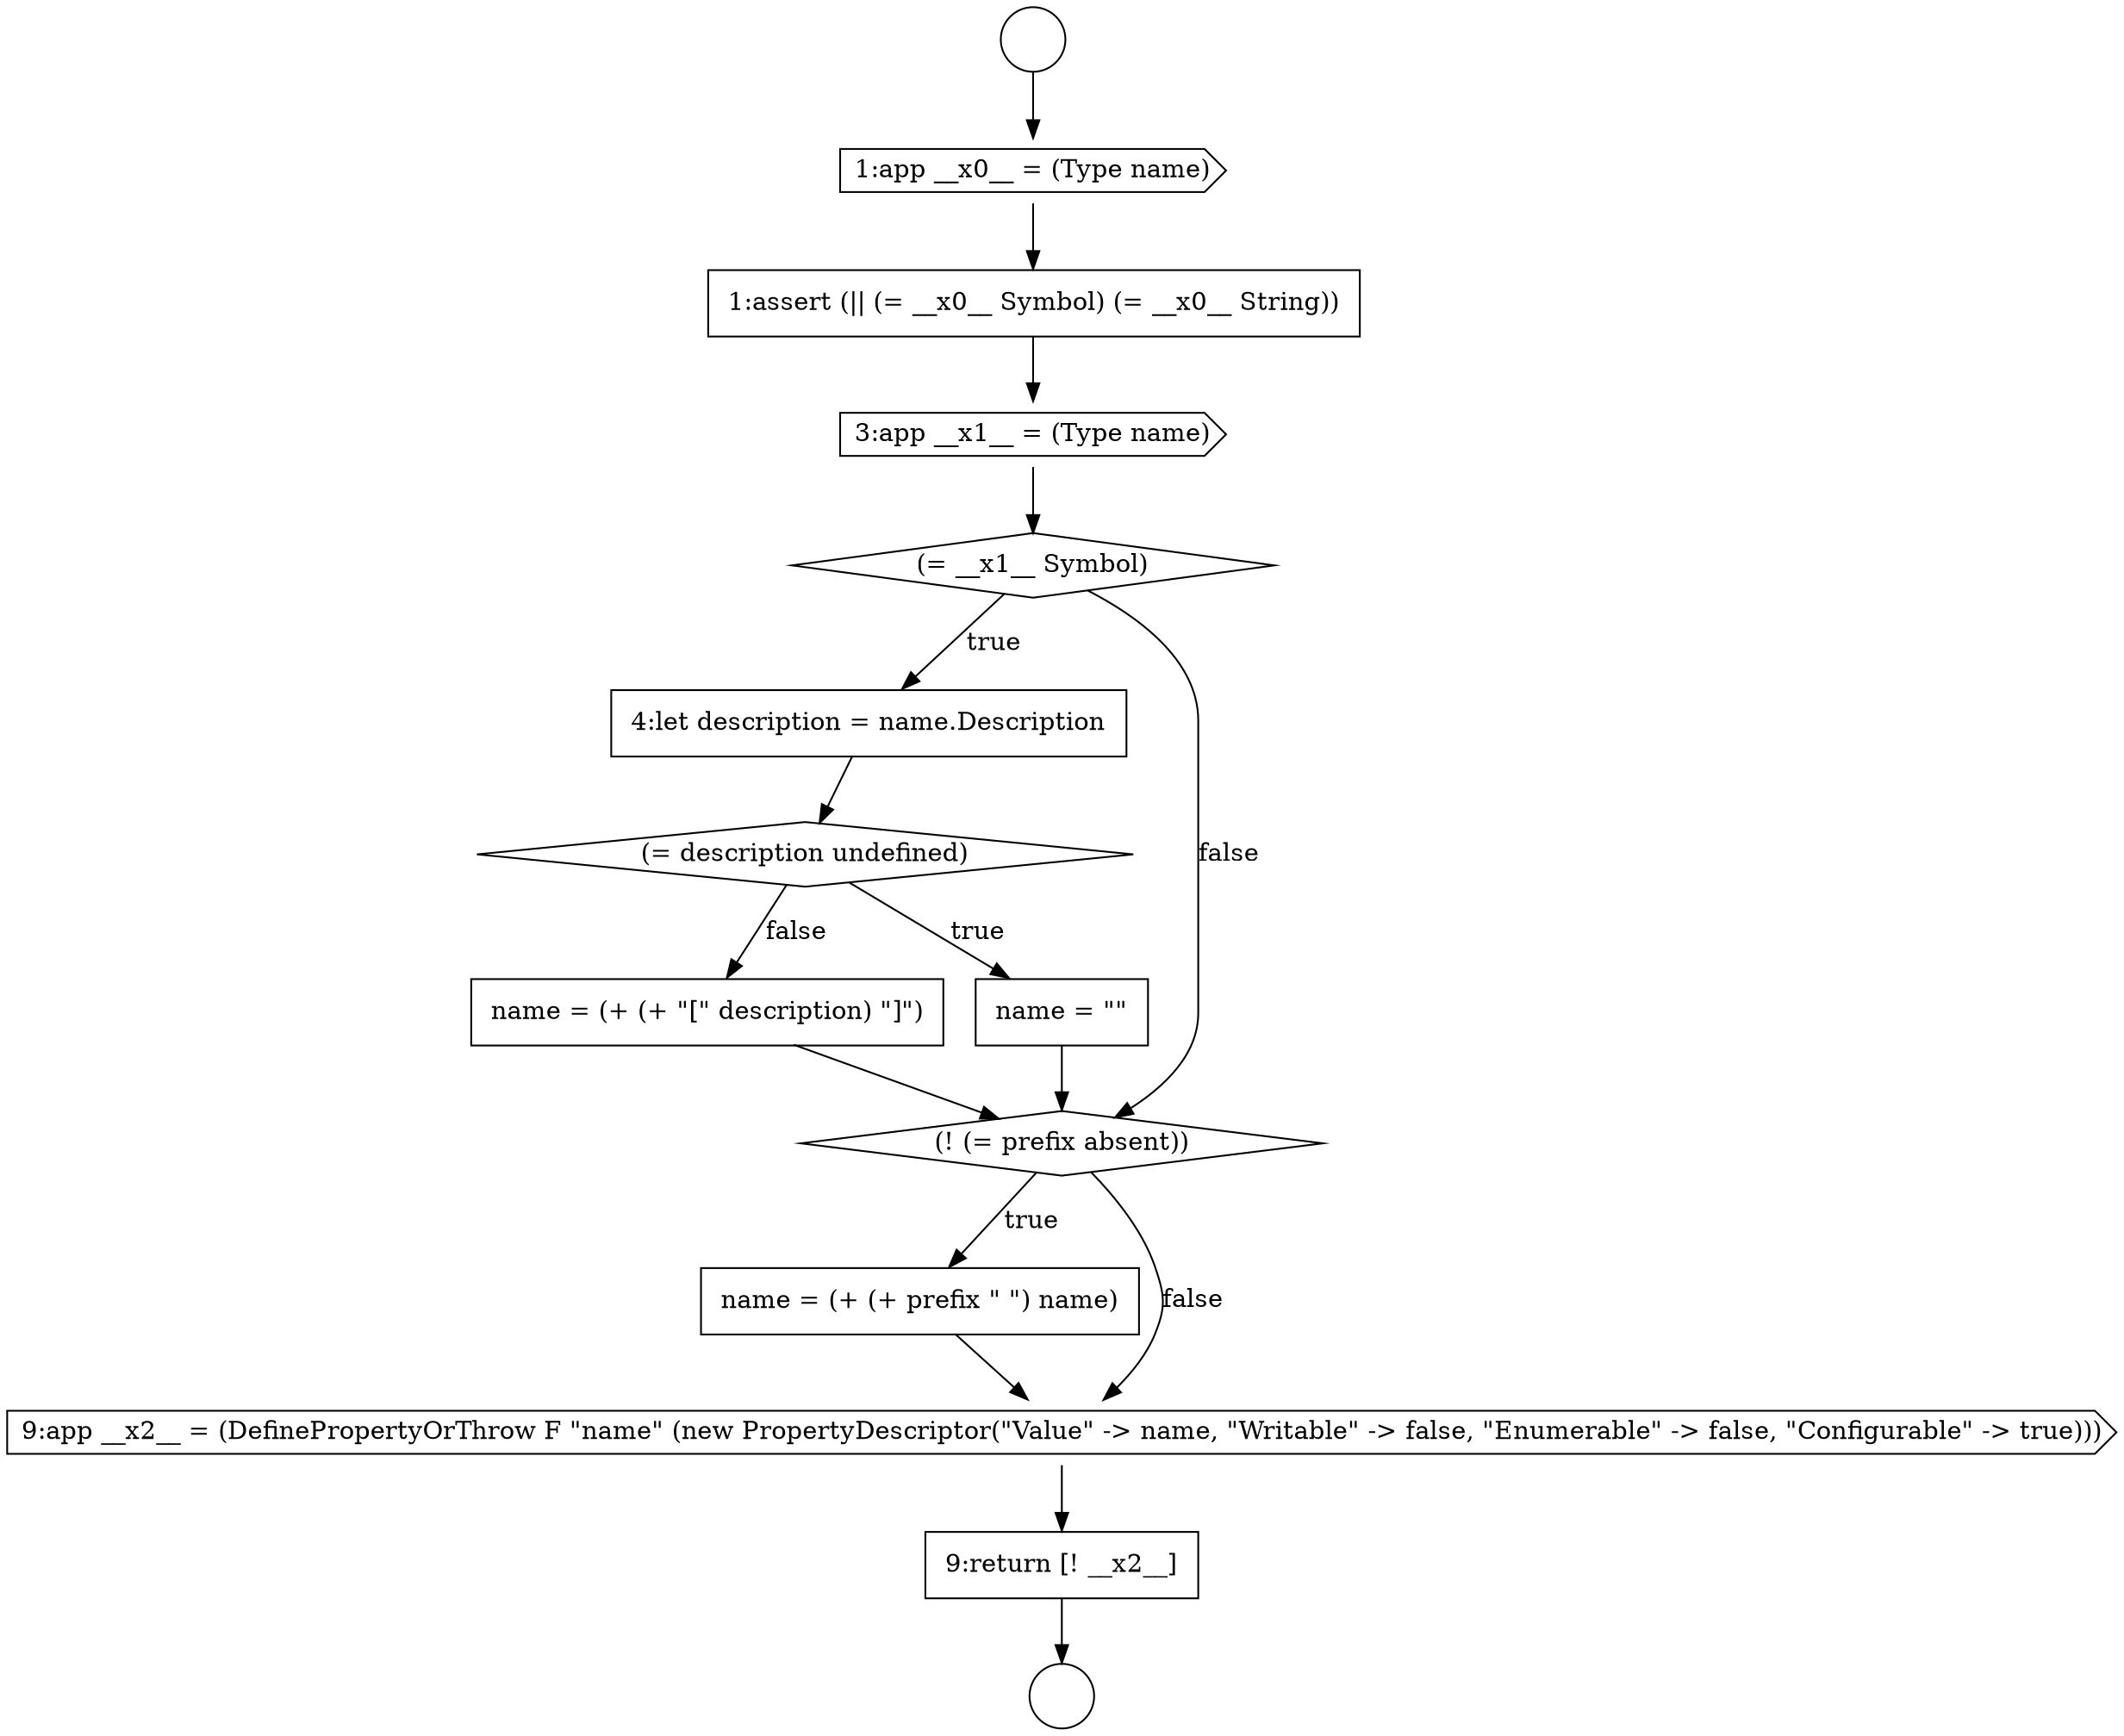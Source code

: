digraph {
  node2363 [shape=cds, label=<<font color="black">3:app __x1__ = (Type name)</font>> color="black" fillcolor="white" style=filled]
  node2360 [shape=circle label=" " color="black" fillcolor="white" style=filled]
  node2364 [shape=diamond, label=<<font color="black">(= __x1__ Symbol)</font>> color="black" fillcolor="white" style=filled]
  node2359 [shape=circle label=" " color="black" fillcolor="white" style=filled]
  node2370 [shape=none, margin=0, label=<<font color="black">
    <table border="0" cellborder="1" cellspacing="0" cellpadding="10">
      <tr><td align="left">name = (+ (+ prefix &quot; &quot;) name)</td></tr>
    </table>
  </font>> color="black" fillcolor="white" style=filled]
  node2368 [shape=none, margin=0, label=<<font color="black">
    <table border="0" cellborder="1" cellspacing="0" cellpadding="10">
      <tr><td align="left">name = (+ (+ &quot;[&quot; description) &quot;]&quot;)</td></tr>
    </table>
  </font>> color="black" fillcolor="white" style=filled]
  node2361 [shape=cds, label=<<font color="black">1:app __x0__ = (Type name)</font>> color="black" fillcolor="white" style=filled]
  node2362 [shape=none, margin=0, label=<<font color="black">
    <table border="0" cellborder="1" cellspacing="0" cellpadding="10">
      <tr><td align="left">1:assert (|| (= __x0__ Symbol) (= __x0__ String))</td></tr>
    </table>
  </font>> color="black" fillcolor="white" style=filled]
  node2366 [shape=diamond, label=<<font color="black">(= description undefined)</font>> color="black" fillcolor="white" style=filled]
  node2372 [shape=none, margin=0, label=<<font color="black">
    <table border="0" cellborder="1" cellspacing="0" cellpadding="10">
      <tr><td align="left">9:return [! __x2__]</td></tr>
    </table>
  </font>> color="black" fillcolor="white" style=filled]
  node2367 [shape=none, margin=0, label=<<font color="black">
    <table border="0" cellborder="1" cellspacing="0" cellpadding="10">
      <tr><td align="left">name = &quot;&quot;</td></tr>
    </table>
  </font>> color="black" fillcolor="white" style=filled]
  node2371 [shape=cds, label=<<font color="black">9:app __x2__ = (DefinePropertyOrThrow F &quot;name&quot; (new PropertyDescriptor(&quot;Value&quot; -&gt; name, &quot;Writable&quot; -&gt; false, &quot;Enumerable&quot; -&gt; false, &quot;Configurable&quot; -&gt; true)))</font>> color="black" fillcolor="white" style=filled]
  node2365 [shape=none, margin=0, label=<<font color="black">
    <table border="0" cellborder="1" cellspacing="0" cellpadding="10">
      <tr><td align="left">4:let description = name.Description</td></tr>
    </table>
  </font>> color="black" fillcolor="white" style=filled]
  node2369 [shape=diamond, label=<<font color="black">(! (= prefix absent))</font>> color="black" fillcolor="white" style=filled]
  node2371 -> node2372 [ color="black"]
  node2359 -> node2361 [ color="black"]
  node2372 -> node2360 [ color="black"]
  node2367 -> node2369 [ color="black"]
  node2366 -> node2367 [label=<<font color="black">true</font>> color="black"]
  node2366 -> node2368 [label=<<font color="black">false</font>> color="black"]
  node2369 -> node2370 [label=<<font color="black">true</font>> color="black"]
  node2369 -> node2371 [label=<<font color="black">false</font>> color="black"]
  node2361 -> node2362 [ color="black"]
  node2362 -> node2363 [ color="black"]
  node2364 -> node2365 [label=<<font color="black">true</font>> color="black"]
  node2364 -> node2369 [label=<<font color="black">false</font>> color="black"]
  node2363 -> node2364 [ color="black"]
  node2370 -> node2371 [ color="black"]
  node2368 -> node2369 [ color="black"]
  node2365 -> node2366 [ color="black"]
}
